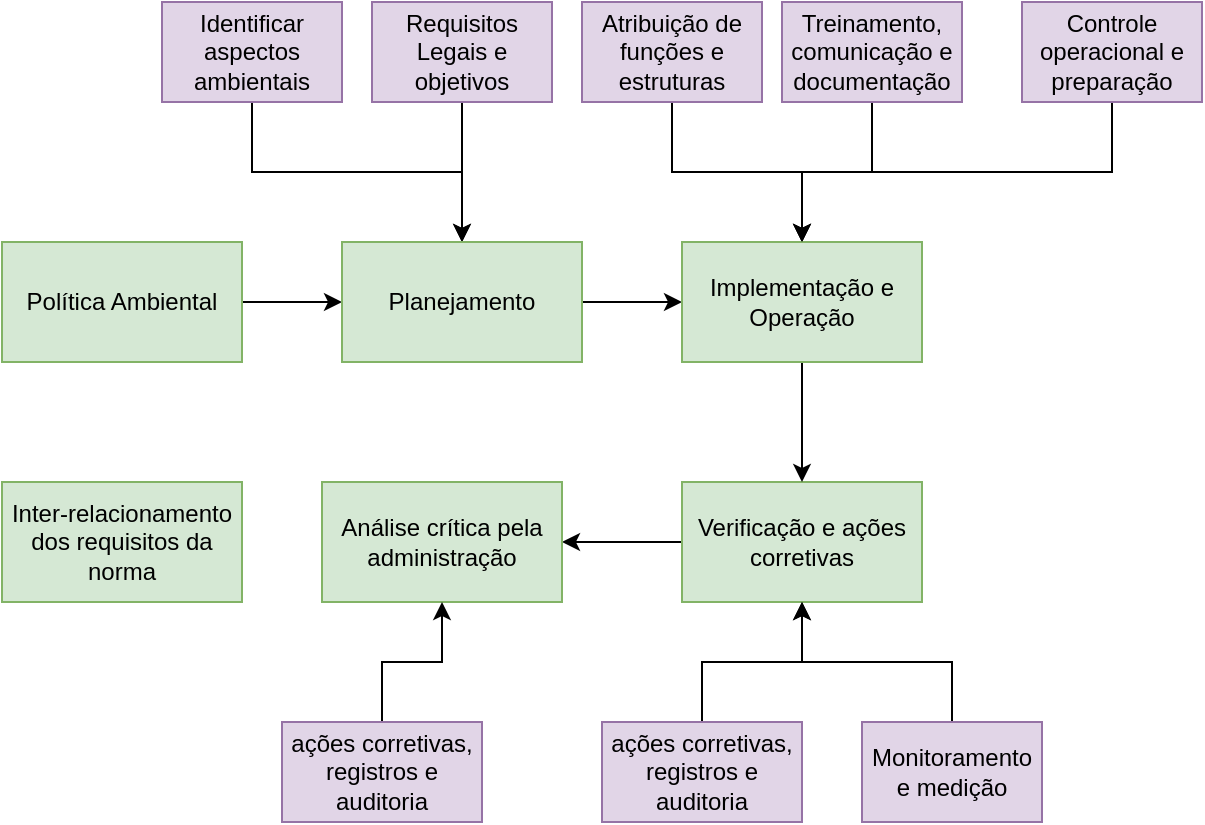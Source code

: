 <mxfile version="18.0.2" type="github">
  <diagram id="FMHaCtdWOGlkyPV9hM3L" name="Page-1">
    <mxGraphModel dx="1021" dy="529" grid="1" gridSize="10" guides="1" tooltips="1" connect="1" arrows="1" fold="1" page="1" pageScale="1" pageWidth="583" pageHeight="827" math="0" shadow="0">
      <root>
        <mxCell id="0" />
        <mxCell id="1" parent="0" />
        <mxCell id="4Y4j8K0BHiivbQtnIxeI-1" value="Política Ambiental" style="rounded=0;whiteSpace=wrap;html=1;" vertex="1" parent="1">
          <mxGeometry x="30" y="130" width="120" height="60" as="geometry" />
        </mxCell>
        <mxCell id="4Y4j8K0BHiivbQtnIxeI-3" value="Planejamento" style="rounded=0;whiteSpace=wrap;html=1;" vertex="1" parent="1">
          <mxGeometry x="200" y="130" width="120" height="60" as="geometry" />
        </mxCell>
        <mxCell id="4Y4j8K0BHiivbQtnIxeI-4" value="Implementação e Operação" style="rounded=0;whiteSpace=wrap;html=1;" vertex="1" parent="1">
          <mxGeometry x="370" y="130" width="120" height="60" as="geometry" />
        </mxCell>
        <mxCell id="4Y4j8K0BHiivbQtnIxeI-20" value="" style="edgeStyle=orthogonalEdgeStyle;rounded=0;orthogonalLoop=1;jettySize=auto;html=1;" edge="1" parent="1" source="4Y4j8K0BHiivbQtnIxeI-5" target="4Y4j8K0BHiivbQtnIxeI-6">
          <mxGeometry relative="1" as="geometry" />
        </mxCell>
        <mxCell id="4Y4j8K0BHiivbQtnIxeI-5" value="Verificação e ações corretivas" style="rounded=0;whiteSpace=wrap;html=1;fillColor=#d5e8d4;strokeColor=#82b366;" vertex="1" parent="1">
          <mxGeometry x="370" y="250" width="120" height="60" as="geometry" />
        </mxCell>
        <mxCell id="4Y4j8K0BHiivbQtnIxeI-6" value="Análise crítica pela administração" style="rounded=0;whiteSpace=wrap;html=1;fillColor=#d5e8d4;strokeColor=#82b366;" vertex="1" parent="1">
          <mxGeometry x="190" y="250" width="120" height="60" as="geometry" />
        </mxCell>
        <mxCell id="4Y4j8K0BHiivbQtnIxeI-10" value="" style="edgeStyle=orthogonalEdgeStyle;rounded=0;orthogonalLoop=1;jettySize=auto;html=1;" edge="1" parent="1" source="4Y4j8K0BHiivbQtnIxeI-7" target="4Y4j8K0BHiivbQtnIxeI-3">
          <mxGeometry relative="1" as="geometry" />
        </mxCell>
        <mxCell id="4Y4j8K0BHiivbQtnIxeI-7" value="Identificar aspectos ambientais&lt;span style=&quot;color: rgba(0, 0, 0, 0); font-family: monospace; font-size: 0px; text-align: start;&quot;&gt;%3CmxGraphModel%3E%3Croot%3E%3CmxCell%20id%3D%220%22%2F%3E%3CmxCell%20id%3D%221%22%20parent%3D%220%22%2F%3E%3CmxCell%20id%3D%222%22%20value%3D%22%22%20style%3D%22rounded%3D0%3BwhiteSpace%3Dwrap%3Bhtml%3D1%3B%22%20vertex%3D%221%22%20parent%3D%221%22%3E%3CmxGeometry%20x%3D%2240%22%20y%3D%22170%22%20width%3D%22120%22%20height%3D%2260%22%20as%3D%22geometry%22%2F%3E%3C%2FmxCell%3E%3C%2Froot%3E%3C%2FmxGraphModel%3E&lt;/span&gt;" style="rounded=0;whiteSpace=wrap;html=1;fillColor=#e1d5e7;strokeColor=#9673a6;" vertex="1" parent="1">
          <mxGeometry x="110" y="10" width="90" height="50" as="geometry" />
        </mxCell>
        <mxCell id="4Y4j8K0BHiivbQtnIxeI-9" value="" style="edgeStyle=orthogonalEdgeStyle;rounded=0;orthogonalLoop=1;jettySize=auto;html=1;" edge="1" parent="1" source="4Y4j8K0BHiivbQtnIxeI-8" target="4Y4j8K0BHiivbQtnIxeI-3">
          <mxGeometry relative="1" as="geometry" />
        </mxCell>
        <mxCell id="4Y4j8K0BHiivbQtnIxeI-8" value="Requisitos Legais e objetivos" style="rounded=0;whiteSpace=wrap;html=1;fillColor=#e1d5e7;strokeColor=#9673a6;" vertex="1" parent="1">
          <mxGeometry x="215" y="10" width="90" height="50" as="geometry" />
        </mxCell>
        <mxCell id="4Y4j8K0BHiivbQtnIxeI-14" value="" style="edgeStyle=orthogonalEdgeStyle;rounded=0;orthogonalLoop=1;jettySize=auto;html=1;" edge="1" parent="1" source="4Y4j8K0BHiivbQtnIxeI-11" target="4Y4j8K0BHiivbQtnIxeI-4">
          <mxGeometry relative="1" as="geometry" />
        </mxCell>
        <mxCell id="4Y4j8K0BHiivbQtnIxeI-11" value="Atribuição de funções e estruturas" style="rounded=0;whiteSpace=wrap;html=1;fillColor=#e1d5e7;strokeColor=#9673a6;" vertex="1" parent="1">
          <mxGeometry x="320" y="10" width="90" height="50" as="geometry" />
        </mxCell>
        <mxCell id="4Y4j8K0BHiivbQtnIxeI-13" value="" style="edgeStyle=orthogonalEdgeStyle;rounded=0;orthogonalLoop=1;jettySize=auto;html=1;" edge="1" parent="1" source="4Y4j8K0BHiivbQtnIxeI-12" target="4Y4j8K0BHiivbQtnIxeI-4">
          <mxGeometry relative="1" as="geometry" />
        </mxCell>
        <mxCell id="4Y4j8K0BHiivbQtnIxeI-12" value="Treinamento, comunicação e documentação" style="rounded=0;whiteSpace=wrap;html=1;fillColor=#e1d5e7;strokeColor=#9673a6;" vertex="1" parent="1">
          <mxGeometry x="420" y="10" width="90" height="50" as="geometry" />
        </mxCell>
        <mxCell id="4Y4j8K0BHiivbQtnIxeI-18" value="" style="edgeStyle=orthogonalEdgeStyle;rounded=0;orthogonalLoop=1;jettySize=auto;html=1;" edge="1" parent="1" source="4Y4j8K0BHiivbQtnIxeI-15" target="4Y4j8K0BHiivbQtnIxeI-16">
          <mxGeometry relative="1" as="geometry" />
        </mxCell>
        <mxCell id="4Y4j8K0BHiivbQtnIxeI-15" value="Política Ambiental" style="rounded=0;whiteSpace=wrap;html=1;fillColor=#d5e8d4;strokeColor=#82b366;" vertex="1" parent="1">
          <mxGeometry x="30" y="130" width="120" height="60" as="geometry" />
        </mxCell>
        <mxCell id="4Y4j8K0BHiivbQtnIxeI-19" value="" style="edgeStyle=orthogonalEdgeStyle;rounded=0;orthogonalLoop=1;jettySize=auto;html=1;" edge="1" parent="1" source="4Y4j8K0BHiivbQtnIxeI-16" target="4Y4j8K0BHiivbQtnIxeI-17">
          <mxGeometry relative="1" as="geometry" />
        </mxCell>
        <mxCell id="4Y4j8K0BHiivbQtnIxeI-16" value="Planejamento" style="rounded=0;whiteSpace=wrap;html=1;fillColor=#d5e8d4;strokeColor=#82b366;" vertex="1" parent="1">
          <mxGeometry x="200" y="130" width="120" height="60" as="geometry" />
        </mxCell>
        <mxCell id="4Y4j8K0BHiivbQtnIxeI-26" value="" style="edgeStyle=orthogonalEdgeStyle;rounded=0;orthogonalLoop=1;jettySize=auto;html=1;" edge="1" parent="1" source="4Y4j8K0BHiivbQtnIxeI-17" target="4Y4j8K0BHiivbQtnIxeI-5">
          <mxGeometry relative="1" as="geometry" />
        </mxCell>
        <mxCell id="4Y4j8K0BHiivbQtnIxeI-17" value="Implementação e Operação" style="rounded=0;whiteSpace=wrap;html=1;fillColor=#d5e8d4;strokeColor=#82b366;" vertex="1" parent="1">
          <mxGeometry x="370" y="130" width="120" height="60" as="geometry" />
        </mxCell>
        <mxCell id="4Y4j8K0BHiivbQtnIxeI-28" style="edgeStyle=orthogonalEdgeStyle;rounded=0;orthogonalLoop=1;jettySize=auto;html=1;exitX=0.5;exitY=1;exitDx=0;exitDy=0;entryX=0.5;entryY=0;entryDx=0;entryDy=0;" edge="1" parent="1" source="4Y4j8K0BHiivbQtnIxeI-27" target="4Y4j8K0BHiivbQtnIxeI-17">
          <mxGeometry relative="1" as="geometry" />
        </mxCell>
        <mxCell id="4Y4j8K0BHiivbQtnIxeI-27" value="Controle operacional e preparação" style="rounded=0;whiteSpace=wrap;html=1;fillColor=#e1d5e7;strokeColor=#9673a6;" vertex="1" parent="1">
          <mxGeometry x="540" y="10" width="90" height="50" as="geometry" />
        </mxCell>
        <mxCell id="4Y4j8K0BHiivbQtnIxeI-32" value="" style="edgeStyle=orthogonalEdgeStyle;rounded=0;orthogonalLoop=1;jettySize=auto;html=1;" edge="1" parent="1" source="4Y4j8K0BHiivbQtnIxeI-31" target="4Y4j8K0BHiivbQtnIxeI-5">
          <mxGeometry relative="1" as="geometry" />
        </mxCell>
        <mxCell id="4Y4j8K0BHiivbQtnIxeI-31" value="Monitoramento e medição" style="rounded=0;whiteSpace=wrap;html=1;fillColor=#e1d5e7;strokeColor=#9673a6;" vertex="1" parent="1">
          <mxGeometry x="460" y="370" width="90" height="50" as="geometry" />
        </mxCell>
        <mxCell id="4Y4j8K0BHiivbQtnIxeI-36" value="" style="edgeStyle=orthogonalEdgeStyle;rounded=0;orthogonalLoop=1;jettySize=auto;html=1;" edge="1" parent="1" source="4Y4j8K0BHiivbQtnIxeI-35" target="4Y4j8K0BHiivbQtnIxeI-5">
          <mxGeometry relative="1" as="geometry" />
        </mxCell>
        <mxCell id="4Y4j8K0BHiivbQtnIxeI-35" value="ações corretivas, registros e auditoria&lt;span style=&quot;color: rgba(0, 0, 0, 0); font-family: monospace; font-size: 0px; text-align: start;&quot;&gt;%3CmxGraphModel%3E%3Croot%3E%3CmxCell%20id%3D%220%22%2F%3E%3CmxCell%20id%3D%221%22%20parent%3D%220%22%2F%3E%3CmxCell%20id%3D%222%22%20value%3D%22Monitoramento%20e%20medi%C3%A7%C3%A3o%22%20style%3D%22rounded%3D0%3BwhiteSpace%3Dwrap%3Bhtml%3D1%3BfillColor%3D%23e1d5e7%3BstrokeColor%3D%239673a6%3B%22%20vertex%3D%221%22%20parent%3D%221%22%3E%3CmxGeometry%20x%3D%22470%22%20y%3D%22370%22%20width%3D%2290%22%20height%3D%2250%22%20as%3D%22geometry%22%2F%3E%3C%2FmxCell%3E%3C%2Froot%3E%3C%2FmxGraphModel%3E&lt;/span&gt;" style="rounded=0;whiteSpace=wrap;html=1;fillColor=#e1d5e7;strokeColor=#9673a6;" vertex="1" parent="1">
          <mxGeometry x="330" y="370" width="100" height="50" as="geometry" />
        </mxCell>
        <mxCell id="4Y4j8K0BHiivbQtnIxeI-38" value="" style="edgeStyle=orthogonalEdgeStyle;rounded=0;orthogonalLoop=1;jettySize=auto;html=1;" edge="1" parent="1" source="4Y4j8K0BHiivbQtnIxeI-37" target="4Y4j8K0BHiivbQtnIxeI-6">
          <mxGeometry relative="1" as="geometry" />
        </mxCell>
        <mxCell id="4Y4j8K0BHiivbQtnIxeI-37" value="ações corretivas, registros e auditoria&lt;span style=&quot;color: rgba(0, 0, 0, 0); font-family: monospace; font-size: 0px; text-align: start;&quot;&gt;%3CmxGraphModel%3E%3Croot%3E%3CmxCell%20id%3D%220%22%2F%3E%3CmxCell%20id%3D%221%22%20parent%3D%220%22%2F%3E%3CmxCell%20id%3D%222%22%20value%3D%22Monitoramento%20e%20medi%C3%A7%C3%A3o%22%20style%3D%22rounded%3D0%3BwhiteSpace%3Dwrap%3Bhtml%3D1%3BfillColor%3D%23e1d5e7%3BstrokeColor%3D%239673a6%3B%22%20vertex%3D%221%22%20parent%3D%221%22%3E%3CmxGeometry%20x%3D%22470%22%20y%3D%22370%22%20width%3D%2290%22%20height%3D%2250%22%20as%3D%22geometry%22%2F%3E%3C%2FmxCell%3E%3C%2Froot%3E%3C%2FmxGraphModel%3E&lt;/span&gt;" style="rounded=0;whiteSpace=wrap;html=1;fillColor=#e1d5e7;strokeColor=#9673a6;" vertex="1" parent="1">
          <mxGeometry x="170" y="370" width="100" height="50" as="geometry" />
        </mxCell>
        <mxCell id="4Y4j8K0BHiivbQtnIxeI-39" value="Inter-relacionamento dos requisitos da norma" style="rounded=0;whiteSpace=wrap;html=1;fillColor=#d5e8d4;strokeColor=#82b366;" vertex="1" parent="1">
          <mxGeometry x="30" y="250" width="120" height="60" as="geometry" />
        </mxCell>
      </root>
    </mxGraphModel>
  </diagram>
</mxfile>
